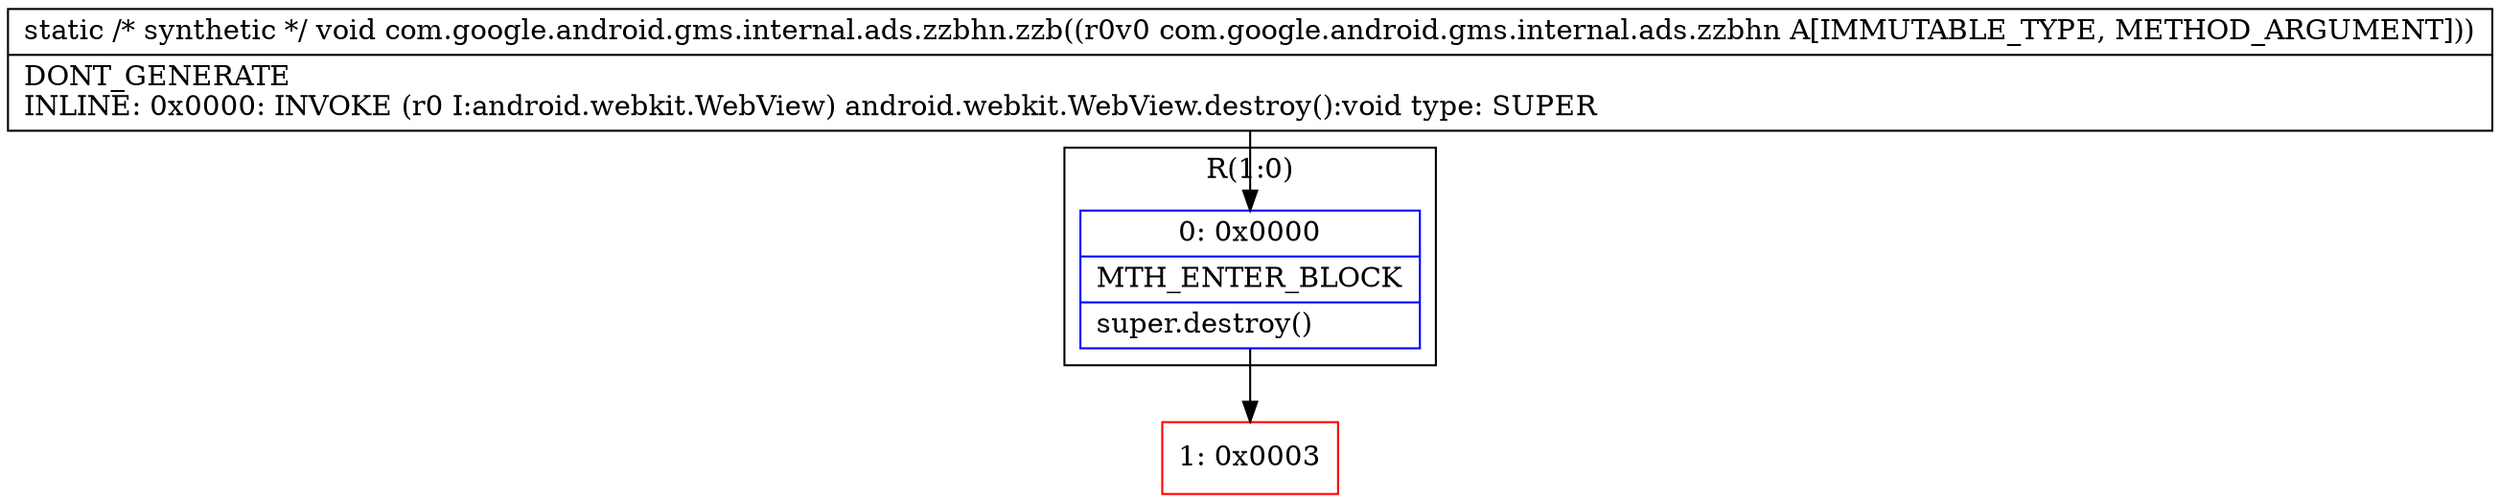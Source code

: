digraph "CFG forcom.google.android.gms.internal.ads.zzbhn.zzb(Lcom\/google\/android\/gms\/internal\/ads\/zzbhn;)V" {
subgraph cluster_Region_98787052 {
label = "R(1:0)";
node [shape=record,color=blue];
Node_0 [shape=record,label="{0\:\ 0x0000|MTH_ENTER_BLOCK\l|super.destroy()\l}"];
}
Node_1 [shape=record,color=red,label="{1\:\ 0x0003}"];
MethodNode[shape=record,label="{static \/* synthetic *\/ void com.google.android.gms.internal.ads.zzbhn.zzb((r0v0 com.google.android.gms.internal.ads.zzbhn A[IMMUTABLE_TYPE, METHOD_ARGUMENT]))  | DONT_GENERATE\lINLINE: 0x0000: INVOKE  (r0 I:android.webkit.WebView) android.webkit.WebView.destroy():void type: SUPER\l}"];
MethodNode -> Node_0;
Node_0 -> Node_1;
}

